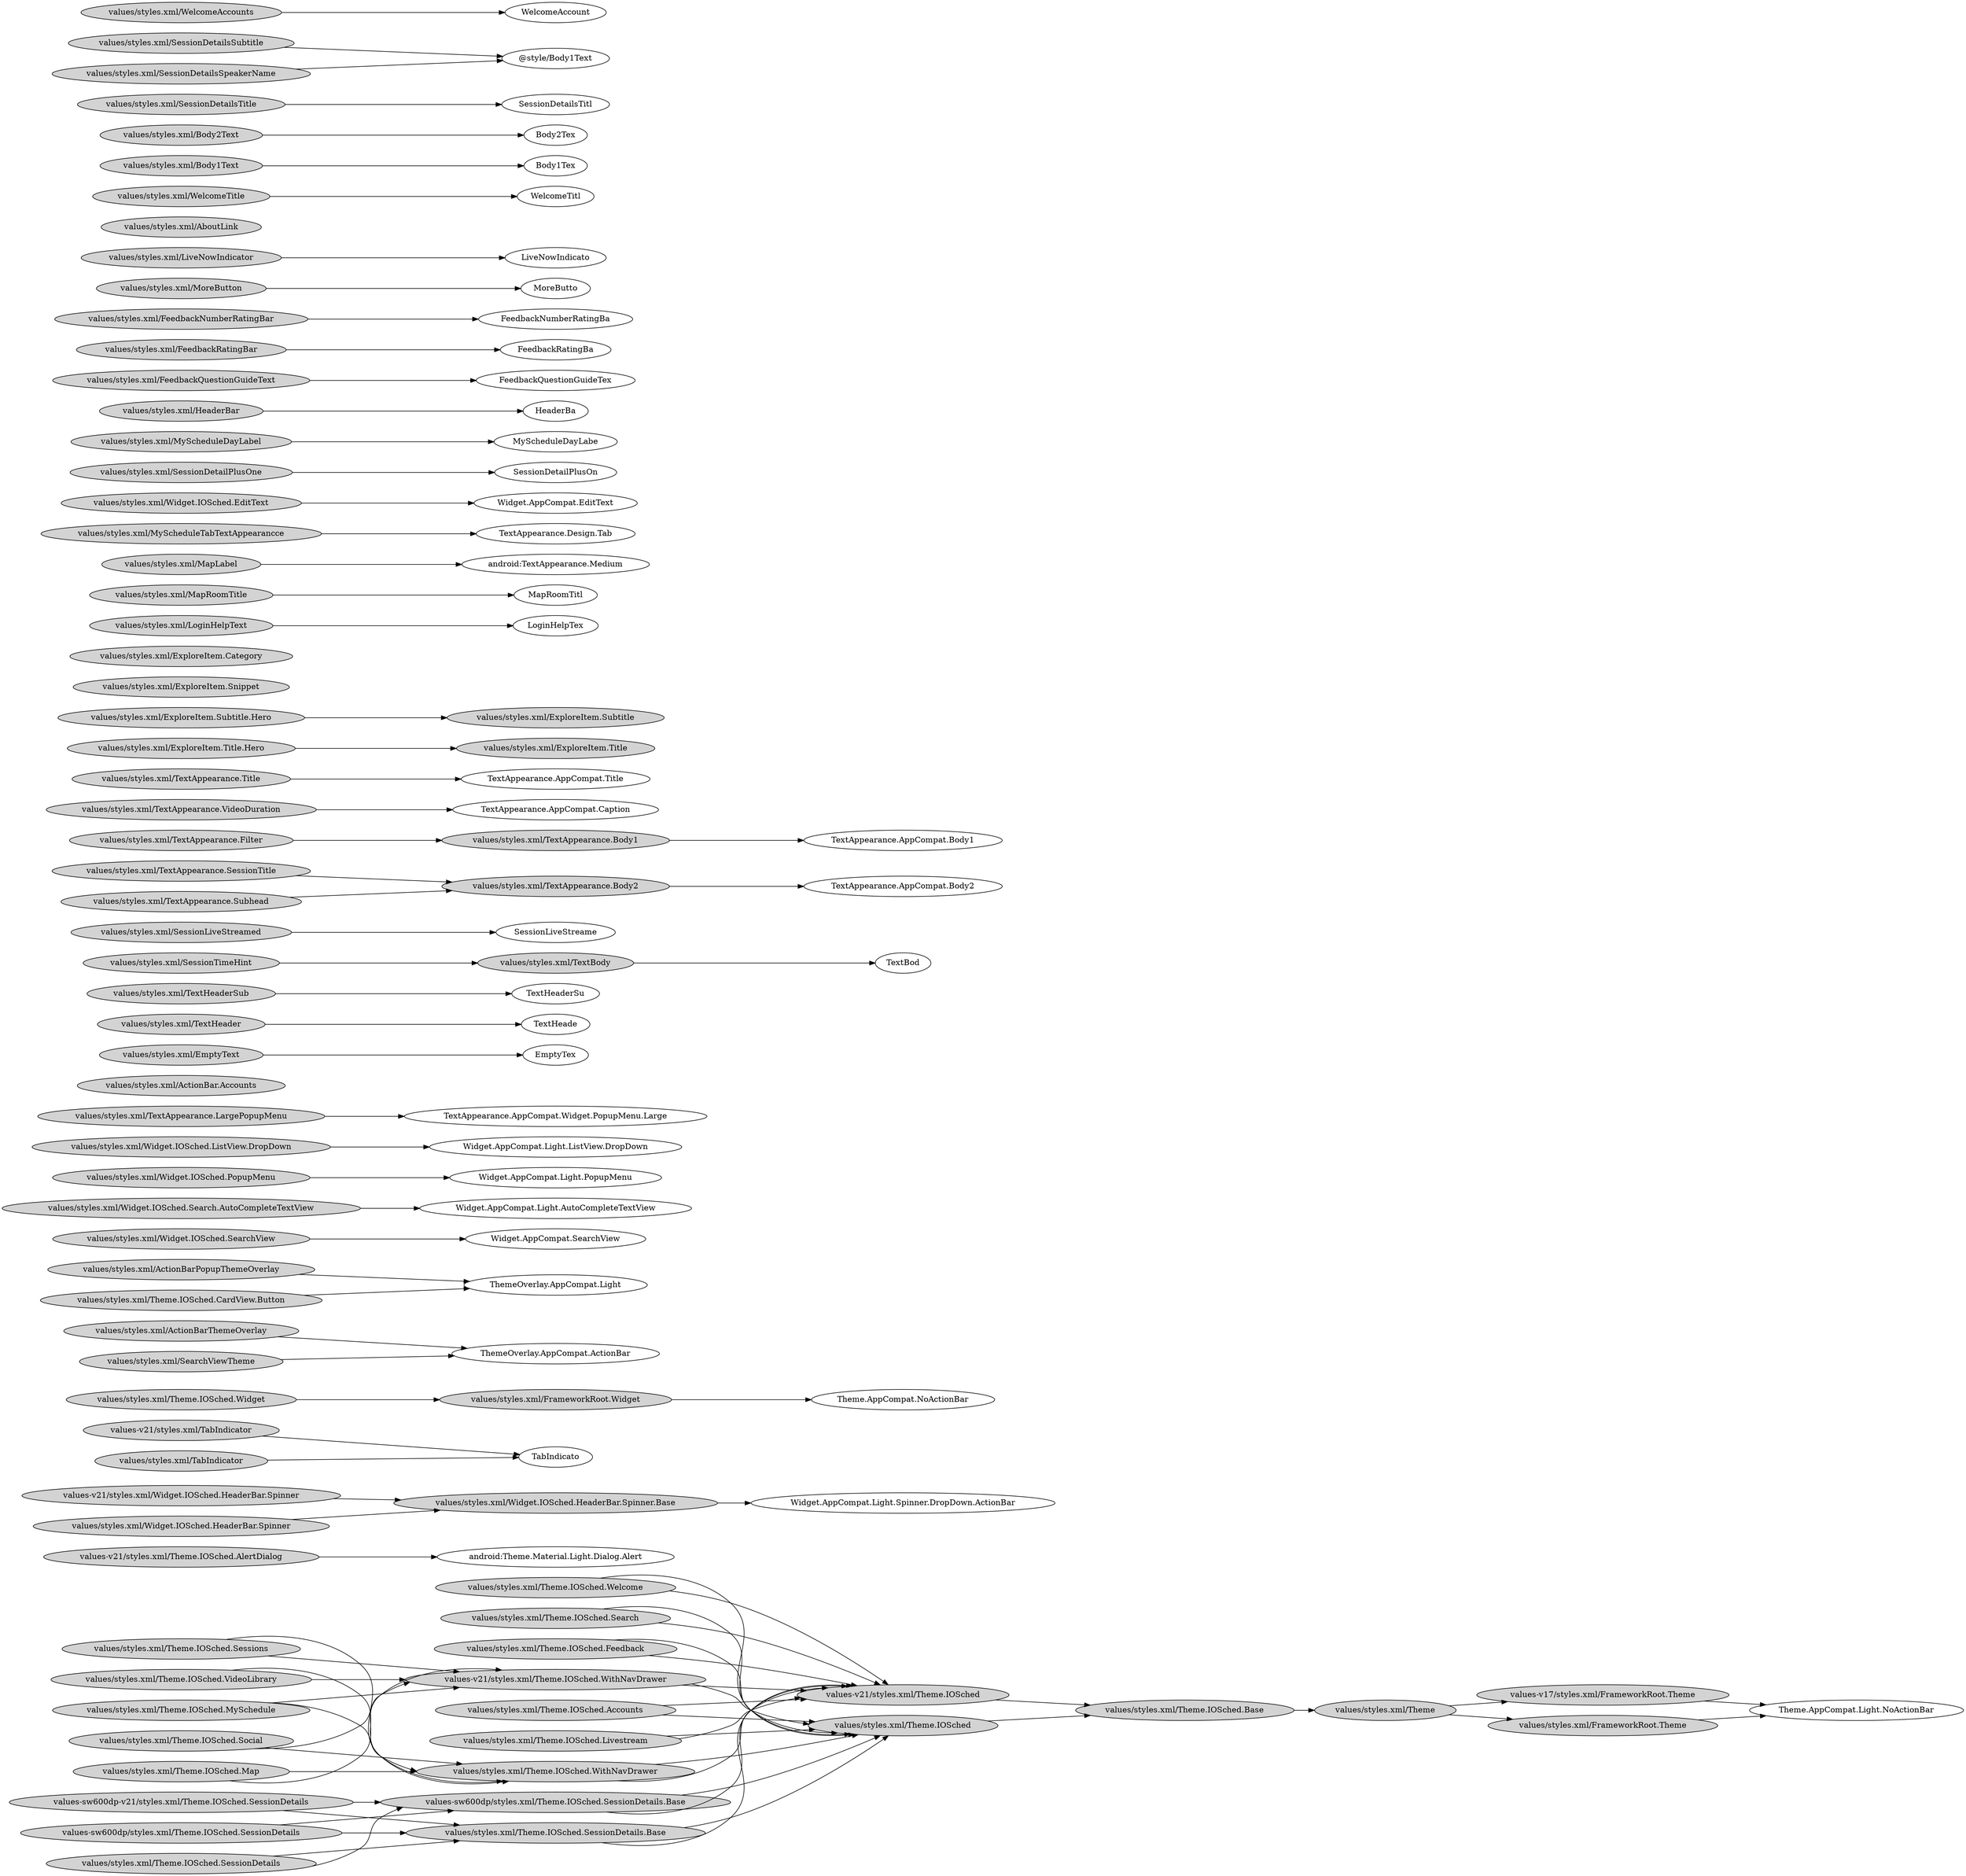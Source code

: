 digraph {
 rankdir=LR;
 subgraph values_v21_styles_xml {
node [style=filled;];
  
  label = "values-v21/styles.xml";
  values_v21_styles_xml_Theme_IOSched[label="values-v21/styles.xml/Theme.IOSched";];
  values_v21_styles_xml_Theme_IOSched_WithNavDrawer[label="values-v21/styles.xml/Theme.IOSched.WithNavDrawer";];
  values_v21_styles_xml_Theme_IOSched_WithNavDrawer -> values_v21_styles_xml_Theme_IOSched;
  values_v21_styles_xml_Theme_IOSched_AlertDialog[label="values-v21/styles.xml/Theme.IOSched.AlertDialog";];
  values_v21_styles_xml_Widget_IOSched_HeaderBar_Spinner[label="values-v21/styles.xml/Widget.IOSched.HeaderBar.Spinner";];
  values_v21_styles_xml_TabIndicator[label="values-v21/styles.xml/TabIndicator";];
 }
 subgraph values_v17_styles_xml {
node [style=filled;];
  
  label = "values-v17/styles.xml";
  values_v17_styles_xml_FrameworkRoot_Theme[label="values-v17/styles.xml/FrameworkRoot.Theme";];
 }
 subgraph values_sw600dp_v21_styles_xml {
node [style=filled;];
  
  label = "values-sw600dp-v21/styles.xml";
  values_sw600dp_v21_styles_xml_Theme_IOSched_SessionDetails[label="values-sw600dp-v21/styles.xml/Theme.IOSched.SessionDetails";];
 }
 subgraph values_sw600dp_styles_xml {
node [style=filled;];
  
  label = "values-sw600dp/styles.xml";
  values_sw600dp_styles_xml_Theme_IOSched_SessionDetails_Base[label="values-sw600dp/styles.xml/Theme.IOSched.SessionDetails.Base";];
  values_sw600dp_styles_xml_Theme_IOSched_SessionDetails[label="values-sw600dp/styles.xml/Theme.IOSched.SessionDetails";];
  values_sw600dp_styles_xml_Theme_IOSched_SessionDetails -> values_sw600dp_styles_xml_Theme_IOSched_SessionDetails_Base;
 }
 subgraph values_styles_xml {
node [style=filled;];
  
  label = "values/styles.xml";
  values_styles_xml_FrameworkRoot_Theme[label="values/styles.xml/FrameworkRoot.Theme";];
  values_styles_xml_FrameworkRoot_Widget[label="values/styles.xml/FrameworkRoot.Widget";];
  values_styles_xml_Theme[label="values/styles.xml/Theme";];
  values_styles_xml_Theme -> values_styles_xml_FrameworkRoot_Theme;
  values_styles_xml_Theme_IOSched_Base[label="values/styles.xml/Theme.IOSched.Base";];
  values_styles_xml_Theme_IOSched_Base -> values_styles_xml_Theme;
  values_styles_xml_Theme_IOSched[label="values/styles.xml/Theme.IOSched";];
  values_styles_xml_Theme_IOSched -> values_styles_xml_Theme_IOSched_Base;
  values_styles_xml_Theme_IOSched_WithNavDrawer[label="values/styles.xml/Theme.IOSched.WithNavDrawer";];
  values_styles_xml_Theme_IOSched_WithNavDrawer -> values_styles_xml_Theme_IOSched;
  values_styles_xml_Theme_IOSched_Widget[label="values/styles.xml/Theme.IOSched.Widget";];
  values_styles_xml_Theme_IOSched_Widget -> values_styles_xml_FrameworkRoot_Widget;
  values_styles_xml_ActionBarThemeOverlay[label="values/styles.xml/ActionBarThemeOverlay";];
  values_styles_xml_SearchViewTheme[label="values/styles.xml/SearchViewTheme";];
  values_styles_xml_ActionBarPopupThemeOverlay[label="values/styles.xml/ActionBarPopupThemeOverlay";];
  values_styles_xml_Theme_IOSched_Welcome[label="values/styles.xml/Theme.IOSched.Welcome";];
  values_styles_xml_Theme_IOSched_Welcome -> values_styles_xml_Theme_IOSched;
  values_styles_xml_Theme_IOSched_Sessions[label="values/styles.xml/Theme.IOSched.Sessions";];
  values_styles_xml_Theme_IOSched_Sessions -> values_styles_xml_Theme_IOSched_WithNavDrawer;
  values_styles_xml_Theme_IOSched_Search[label="values/styles.xml/Theme.IOSched.Search";];
  values_styles_xml_Theme_IOSched_Search -> values_styles_xml_Theme_IOSched;
  values_styles_xml_Widget_IOSched_SearchView[label="values/styles.xml/Widget.IOSched.SearchView";];
  values_styles_xml_Widget_IOSched_Search_AutoCompleteTextView[label="values/styles.xml/Widget.IOSched.Search.AutoCompleteTextView";];
  values_styles_xml_Theme_IOSched_VideoLibrary[label="values/styles.xml/Theme.IOSched.VideoLibrary";];
  values_styles_xml_Theme_IOSched_VideoLibrary -> values_styles_xml_Theme_IOSched_WithNavDrawer;
  values_styles_xml_Theme_IOSched_Feedback[label="values/styles.xml/Theme.IOSched.Feedback";];
  values_styles_xml_Theme_IOSched_Feedback -> values_styles_xml_Theme_IOSched;
  values_styles_xml_Widget_IOSched_HeaderBar_Spinner_Base[label="values/styles.xml/Widget.IOSched.HeaderBar.Spinner.Base";];
  values_styles_xml_Widget_IOSched_HeaderBar_Spinner[label="values/styles.xml/Widget.IOSched.HeaderBar.Spinner";];
  values_styles_xml_Widget_IOSched_HeaderBar_Spinner -> values_styles_xml_Widget_IOSched_HeaderBar_Spinner_Base;
  values_styles_xml_Widget_IOSched_PopupMenu[label="values/styles.xml/Widget.IOSched.PopupMenu";];
  values_styles_xml_Widget_IOSched_ListView_DropDown[label="values/styles.xml/Widget.IOSched.ListView.DropDown";];
  values_styles_xml_TextAppearance_LargePopupMenu[label="values/styles.xml/TextAppearance.LargePopupMenu";];
  values_styles_xml_Theme_IOSched_MySchedule[label="values/styles.xml/Theme.IOSched.MySchedule";];
  values_styles_xml_Theme_IOSched_MySchedule -> values_styles_xml_Theme_IOSched_WithNavDrawer;
  values_styles_xml_Theme_IOSched_SessionDetails_Base[label="values/styles.xml/Theme.IOSched.SessionDetails.Base";];
  values_styles_xml_Theme_IOSched_SessionDetails_Base -> values_styles_xml_Theme_IOSched;
  values_styles_xml_Theme_IOSched_SessionDetails[label="values/styles.xml/Theme.IOSched.SessionDetails";];
  values_styles_xml_Theme_IOSched_SessionDetails -> values_styles_xml_Theme_IOSched_SessionDetails_Base;
  values_styles_xml_Theme_IOSched_Social[label="values/styles.xml/Theme.IOSched.Social";];
  values_styles_xml_Theme_IOSched_Social -> values_styles_xml_Theme_IOSched_WithNavDrawer;
  values_styles_xml_Theme_IOSched_Accounts[label="values/styles.xml/Theme.IOSched.Accounts";];
  values_styles_xml_Theme_IOSched_Accounts -> values_styles_xml_Theme_IOSched;
  values_styles_xml_ActionBar_Accounts[label="values/styles.xml/ActionBar.Accounts";];
  values_styles_xml_TabIndicator[label="values/styles.xml/TabIndicator";];
  values_styles_xml_Theme_IOSched_Livestream[label="values/styles.xml/Theme.IOSched.Livestream";];
  values_styles_xml_Theme_IOSched_Livestream -> values_styles_xml_Theme_IOSched;
  values_styles_xml_EmptyText[label="values/styles.xml/EmptyText";];
  values_styles_xml_TextHeader[label="values/styles.xml/TextHeader";];
  values_styles_xml_TextHeaderSub[label="values/styles.xml/TextHeaderSub";];
  values_styles_xml_TextBody[label="values/styles.xml/TextBody";];
  values_styles_xml_SessionLiveStreamed[label="values/styles.xml/SessionLiveStreamed";];
  values_styles_xml_TextAppearance_Body2[label="values/styles.xml/TextAppearance.Body2";];
  values_styles_xml_TextAppearance_Body1[label="values/styles.xml/TextAppearance.Body1";];
  values_styles_xml_TextAppearance_Filter[label="values/styles.xml/TextAppearance.Filter";];
  values_styles_xml_TextAppearance_Filter -> values_styles_xml_TextAppearance_Body1;
  values_styles_xml_TextAppearance_SessionTitle[label="values/styles.xml/TextAppearance.SessionTitle";];
  values_styles_xml_TextAppearance_SessionTitle -> values_styles_xml_TextAppearance_Body2;
  values_styles_xml_TextAppearance_VideoDuration[label="values/styles.xml/TextAppearance.VideoDuration";];
  values_styles_xml_TextAppearance_Title[label="values/styles.xml/TextAppearance.Title";];
  values_styles_xml_TextAppearance_Subhead[label="values/styles.xml/TextAppearance.Subhead";];
  values_styles_xml_TextAppearance_Subhead -> values_styles_xml_TextAppearance_Body2;
  values_styles_xml_SessionTimeHint[label="values/styles.xml/SessionTimeHint";];
  values_styles_xml_SessionTimeHint -> values_styles_xml_TextBody;
  values_styles_xml_ExploreItem_Title[label="values/styles.xml/ExploreItem.Title";];
  values_styles_xml_ExploreItem_Title_Hero[label="values/styles.xml/ExploreItem.Title.Hero";];
  values_styles_xml_ExploreItem_Title_Hero -> values_styles_xml_ExploreItem_Title;
  values_styles_xml_ExploreItem_Subtitle[label="values/styles.xml/ExploreItem.Subtitle";];
  values_styles_xml_ExploreItem_Subtitle_Hero[label="values/styles.xml/ExploreItem.Subtitle.Hero";];
  values_styles_xml_ExploreItem_Subtitle_Hero -> values_styles_xml_ExploreItem_Subtitle;
  values_styles_xml_ExploreItem_Snippet[label="values/styles.xml/ExploreItem.Snippet";];
  values_styles_xml_ExploreItem_Category[label="values/styles.xml/ExploreItem.Category";];
  values_styles_xml_LoginHelpText[label="values/styles.xml/LoginHelpText";];
  values_styles_xml_Theme_IOSched_Map[label="values/styles.xml/Theme.IOSched.Map";];
  values_styles_xml_Theme_IOSched_Map -> values_styles_xml_Theme_IOSched_WithNavDrawer;
  values_styles_xml_MapRoomTitle[label="values/styles.xml/MapRoomTitle";];
  values_styles_xml_MapLabel[label="values/styles.xml/MapLabel";];
  values_styles_xml_MyScheduleTabTextAppearancce[label="values/styles.xml/MyScheduleTabTextAppearancce";];
  values_styles_xml_Widget_IOSched_EditText[label="values/styles.xml/Widget.IOSched.EditText";];
  values_styles_xml_SessionDetailPlusOne[label="values/styles.xml/SessionDetailPlusOne";];
  values_styles_xml_MyScheduleDayLabel[label="values/styles.xml/MyScheduleDayLabel";];
  values_styles_xml_HeaderBar[label="values/styles.xml/HeaderBar";];
  values_styles_xml_FeedbackQuestionGuideText[label="values/styles.xml/FeedbackQuestionGuideText";];
  values_styles_xml_FeedbackRatingBar[label="values/styles.xml/FeedbackRatingBar";];
  values_styles_xml_FeedbackNumberRatingBar[label="values/styles.xml/FeedbackNumberRatingBar";];
  values_styles_xml_Theme_IOSched_CardView_Button[label="values/styles.xml/Theme.IOSched.CardView.Button";];
  values_styles_xml_MoreButton[label="values/styles.xml/MoreButton";];
  values_styles_xml_LiveNowIndicator[label="values/styles.xml/LiveNowIndicator";];
  values_styles_xml_AboutLink[label="values/styles.xml/AboutLink";];
  values_styles_xml_WelcomeTitle[label="values/styles.xml/WelcomeTitle";];
  values_styles_xml_Body1Text[label="values/styles.xml/Body1Text";];
  values_styles_xml_Body2Text[label="values/styles.xml/Body2Text";];
  values_styles_xml_SessionDetailsTitle[label="values/styles.xml/SessionDetailsTitle";];
  values_styles_xml_SessionDetailsSubtitle[label="values/styles.xml/SessionDetailsSubtitle";];
  values_styles_xml_SessionDetailsSpeakerName[label="values/styles.xml/SessionDetailsSpeakerName";];
  values_styles_xml_WelcomeAccounts[label="values/styles.xml/WelcomeAccounts";];
 }
 values_v21_styles_xml_Theme_IOSched -> values_styles_xml_Theme_IOSched_Base;
 values_v21_styles_xml_Theme_IOSched_WithNavDrawer -> values_styles_xml_Theme_IOSched;
 android_Theme_Material_Light_Dialog_Alert[label="android:Theme.Material.Light.Dialog.Alert"]
 values_v21_styles_xml_Theme_IOSched_AlertDialog -> android_Theme_Material_Light_Dialog_Alert;
 values_v21_styles_xml_Widget_IOSched_HeaderBar_Spinner -> values_styles_xml_Widget_IOSched_HeaderBar_Spinner_Base;
 TabIndicato[label="TabIndicato"]
 values_v21_styles_xml_TabIndicator -> TabIndicato;
 Theme_AppCompat_Light_NoActionBar[label="Theme.AppCompat.Light.NoActionBar"]
 values_v17_styles_xml_FrameworkRoot_Theme -> Theme_AppCompat_Light_NoActionBar;
 values_sw600dp_v21_styles_xml_Theme_IOSched_SessionDetails -> values_sw600dp_styles_xml_Theme_IOSched_SessionDetails_Base;
 values_sw600dp_v21_styles_xml_Theme_IOSched_SessionDetails -> values_styles_xml_Theme_IOSched_SessionDetails_Base;
 values_sw600dp_styles_xml_Theme_IOSched_SessionDetails_Base -> values_v21_styles_xml_Theme_IOSched;
 values_sw600dp_styles_xml_Theme_IOSched_SessionDetails_Base -> values_styles_xml_Theme_IOSched;
 values_sw600dp_styles_xml_Theme_IOSched_SessionDetails -> values_styles_xml_Theme_IOSched_SessionDetails_Base;
 Theme_AppCompat_Light_NoActionBar[label="Theme.AppCompat.Light.NoActionBar"]
 values_styles_xml_FrameworkRoot_Theme -> Theme_AppCompat_Light_NoActionBar;
 Theme_AppCompat_NoActionBar[label="Theme.AppCompat.NoActionBar"]
 values_styles_xml_FrameworkRoot_Widget -> Theme_AppCompat_NoActionBar;
 values_styles_xml_Theme -> values_v17_styles_xml_FrameworkRoot_Theme;
 values_styles_xml_Theme_IOSched_WithNavDrawer -> values_v21_styles_xml_Theme_IOSched;
 ThemeOverlay_AppCompat_ActionBar[label="ThemeOverlay.AppCompat.ActionBar"]
 values_styles_xml_ActionBarThemeOverlay -> ThemeOverlay_AppCompat_ActionBar;
 ThemeOverlay_AppCompat_ActionBar[label="ThemeOverlay.AppCompat.ActionBar"]
 values_styles_xml_SearchViewTheme -> ThemeOverlay_AppCompat_ActionBar;
 ThemeOverlay_AppCompat_Light[label="ThemeOverlay.AppCompat.Light"]
 values_styles_xml_ActionBarPopupThemeOverlay -> ThemeOverlay_AppCompat_Light;
 values_styles_xml_Theme_IOSched_Welcome -> values_v21_styles_xml_Theme_IOSched;
 values_styles_xml_Theme_IOSched_Sessions -> values_v21_styles_xml_Theme_IOSched_WithNavDrawer;
 values_styles_xml_Theme_IOSched_Search -> values_v21_styles_xml_Theme_IOSched;
 Widget_AppCompat_SearchView[label="Widget.AppCompat.SearchView"]
 values_styles_xml_Widget_IOSched_SearchView -> Widget_AppCompat_SearchView;
 Widget_AppCompat_Light_AutoCompleteTextView[label="Widget.AppCompat.Light.AutoCompleteTextView"]
 values_styles_xml_Widget_IOSched_Search_AutoCompleteTextView -> Widget_AppCompat_Light_AutoCompleteTextView;
 values_styles_xml_Theme_IOSched_VideoLibrary -> values_v21_styles_xml_Theme_IOSched_WithNavDrawer;
 values_styles_xml_Theme_IOSched_Feedback -> values_v21_styles_xml_Theme_IOSched;
 Widget_AppCompat_Light_Spinner_DropDown_ActionBar[label="Widget.AppCompat.Light.Spinner.DropDown.ActionBar"]
 values_styles_xml_Widget_IOSched_HeaderBar_Spinner_Base -> Widget_AppCompat_Light_Spinner_DropDown_ActionBar;
 Widget_AppCompat_Light_PopupMenu[label="Widget.AppCompat.Light.PopupMenu"]
 values_styles_xml_Widget_IOSched_PopupMenu -> Widget_AppCompat_Light_PopupMenu;
 Widget_AppCompat_Light_ListView_DropDown[label="Widget.AppCompat.Light.ListView.DropDown"]
 values_styles_xml_Widget_IOSched_ListView_DropDown -> Widget_AppCompat_Light_ListView_DropDown;
 TextAppearance_AppCompat_Widget_PopupMenu_Large[label="TextAppearance.AppCompat.Widget.PopupMenu.Large"]
 values_styles_xml_TextAppearance_LargePopupMenu -> TextAppearance_AppCompat_Widget_PopupMenu_Large;
 values_styles_xml_Theme_IOSched_MySchedule -> values_v21_styles_xml_Theme_IOSched_WithNavDrawer;
 values_styles_xml_Theme_IOSched_SessionDetails_Base -> values_v21_styles_xml_Theme_IOSched;
 values_styles_xml_Theme_IOSched_SessionDetails -> values_sw600dp_styles_xml_Theme_IOSched_SessionDetails_Base;
 values_styles_xml_Theme_IOSched_Social -> values_v21_styles_xml_Theme_IOSched_WithNavDrawer;
 values_styles_xml_Theme_IOSched_Accounts -> values_v21_styles_xml_Theme_IOSched;
 TabIndicato[label="TabIndicato"]
 values_styles_xml_TabIndicator -> TabIndicato;
 values_styles_xml_Theme_IOSched_Livestream -> values_v21_styles_xml_Theme_IOSched;
 EmptyTex[label="EmptyTex"]
 values_styles_xml_EmptyText -> EmptyTex;
 TextHeade[label="TextHeade"]
 values_styles_xml_TextHeader -> TextHeade;
 TextHeaderSu[label="TextHeaderSu"]
 values_styles_xml_TextHeaderSub -> TextHeaderSu;
 TextBod[label="TextBod"]
 values_styles_xml_TextBody -> TextBod;
 SessionLiveStreame[label="SessionLiveStreame"]
 values_styles_xml_SessionLiveStreamed -> SessionLiveStreame;
 TextAppearance_AppCompat_Body2[label="TextAppearance.AppCompat.Body2"]
 values_styles_xml_TextAppearance_Body2 -> TextAppearance_AppCompat_Body2;
 TextAppearance_AppCompat_Body1[label="TextAppearance.AppCompat.Body1"]
 values_styles_xml_TextAppearance_Body1 -> TextAppearance_AppCompat_Body1;
 TextAppearance_AppCompat_Caption[label="TextAppearance.AppCompat.Caption"]
 values_styles_xml_TextAppearance_VideoDuration -> TextAppearance_AppCompat_Caption;
 TextAppearance_AppCompat_Title[label="TextAppearance.AppCompat.Title"]
 values_styles_xml_TextAppearance_Title -> TextAppearance_AppCompat_Title;
 LoginHelpTex[label="LoginHelpTex"]
 values_styles_xml_LoginHelpText -> LoginHelpTex;
 values_styles_xml_Theme_IOSched_Map -> values_v21_styles_xml_Theme_IOSched_WithNavDrawer;
 MapRoomTitl[label="MapRoomTitl"]
 values_styles_xml_MapRoomTitle -> MapRoomTitl;
 android_TextAppearance_Medium[label="android:TextAppearance.Medium"]
 values_styles_xml_MapLabel -> android_TextAppearance_Medium;
 TextAppearance_Design_Tab[label="TextAppearance.Design.Tab"]
 values_styles_xml_MyScheduleTabTextAppearancce -> TextAppearance_Design_Tab;
 Widget_AppCompat_EditText[label="Widget.AppCompat.EditText"]
 values_styles_xml_Widget_IOSched_EditText -> Widget_AppCompat_EditText;
 SessionDetailPlusOn[label="SessionDetailPlusOn"]
 values_styles_xml_SessionDetailPlusOne -> SessionDetailPlusOn;
 MyScheduleDayLabe[label="MyScheduleDayLabe"]
 values_styles_xml_MyScheduleDayLabel -> MyScheduleDayLabe;
 HeaderBa[label="HeaderBa"]
 values_styles_xml_HeaderBar -> HeaderBa;
 FeedbackQuestionGuideTex[label="FeedbackQuestionGuideTex"]
 values_styles_xml_FeedbackQuestionGuideText -> FeedbackQuestionGuideTex;
 FeedbackRatingBa[label="FeedbackRatingBa"]
 values_styles_xml_FeedbackRatingBar -> FeedbackRatingBa;
 FeedbackNumberRatingBa[label="FeedbackNumberRatingBa"]
 values_styles_xml_FeedbackNumberRatingBar -> FeedbackNumberRatingBa;
 ThemeOverlay_AppCompat_Light[label="ThemeOverlay.AppCompat.Light"]
 values_styles_xml_Theme_IOSched_CardView_Button -> ThemeOverlay_AppCompat_Light;
 MoreButto[label="MoreButto"]
 values_styles_xml_MoreButton -> MoreButto;
 LiveNowIndicato[label="LiveNowIndicato"]
 values_styles_xml_LiveNowIndicator -> LiveNowIndicato;
 WelcomeTitl[label="WelcomeTitl"]
 values_styles_xml_WelcomeTitle -> WelcomeTitl;
 Body1Tex[label="Body1Tex"]
 values_styles_xml_Body1Text -> Body1Tex;
 Body2Tex[label="Body2Tex"]
 values_styles_xml_Body2Text -> Body2Tex;
 SessionDetailsTitl[label="SessionDetailsTitl"]
 values_styles_xml_SessionDetailsTitle -> SessionDetailsTitl;
 at_style_Body1Text[label="@style/Body1Text"]
 values_styles_xml_SessionDetailsSubtitle -> at_style_Body1Text;
 at_style_Body1Text[label="@style/Body1Text"]
 values_styles_xml_SessionDetailsSpeakerName -> at_style_Body1Text;
 WelcomeAccount[label="WelcomeAccount"]
 values_styles_xml_WelcomeAccounts -> WelcomeAccount;
}
